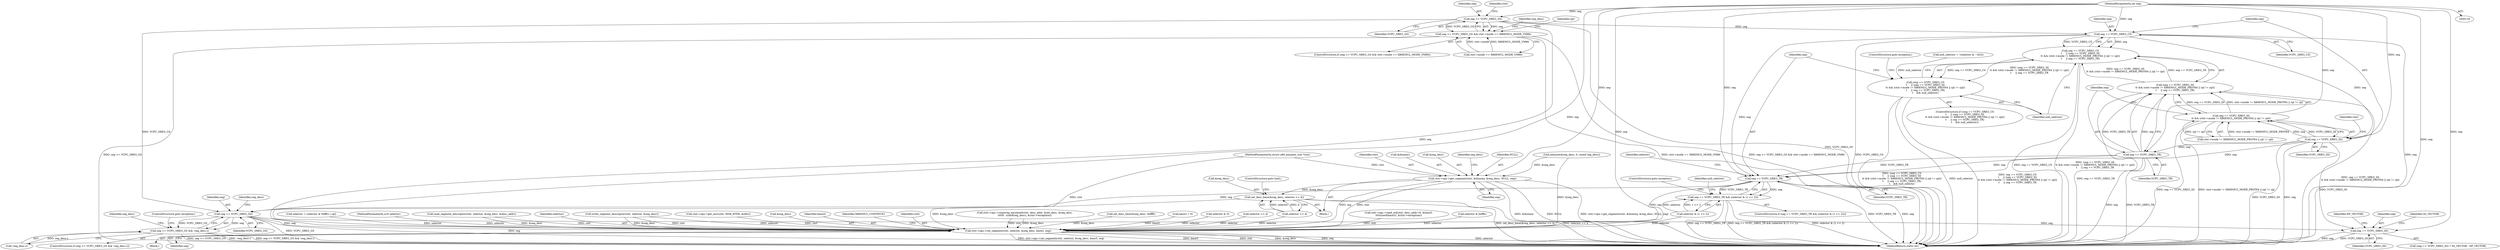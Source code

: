 digraph "1_linux_d1442d85cc30ea75f7d399474ca738e0bc96f715@del" {
"1000119" [label="(MethodParameterIn,int seg)"];
"1000162" [label="(Call,ctxt->ops->get_segment(ctxt, &dummy, &seg_desc, NULL, seg))"];
"1000170" [label="(Call,set_desc_base(&seg_desc, selector << 4))"];
"1000546" [label="(Call,ctxt->ops->set_segment(ctxt, selector, &seg_desc, base3, seg))"];
"1000180" [label="(Call,seg <= VCPU_SREG_GS)"];
"1000179" [label="(Call,seg <= VCPU_SREG_GS && ctxt->mode == X86EMUL_MODE_VM86)"];
"1000228" [label="(Call,seg == VCPU_SREG_CS)"];
"1000227" [label="(Call,seg == VCPU_SREG_CS\n\t     || (seg == VCPU_SREG_SS\n\t\t && (ctxt->mode != X86EMUL_MODE_PROT64 || rpl != cpl))\n\t     || seg == VCPU_SREG_TR)"];
"1000226" [label="(Call,(seg == VCPU_SREG_CS\n\t     || (seg == VCPU_SREG_SS\n\t\t && (ctxt->mode != X86EMUL_MODE_PROT64 || rpl != cpl))\n\t     || seg == VCPU_SREG_TR)\n\t    && null_selector)"];
"1000233" [label="(Call,seg == VCPU_SREG_SS)"];
"1000232" [label="(Call,seg == VCPU_SREG_SS\n\t\t && (ctxt->mode != X86EMUL_MODE_PROT64 || rpl != cpl))"];
"1000231" [label="(Call,(seg == VCPU_SREG_SS\n\t\t && (ctxt->mode != X86EMUL_MODE_PROT64 || rpl != cpl))\n\t     || seg == VCPU_SREG_TR)"];
"1000245" [label="(Call,seg == VCPU_SREG_TR)"];
"1000252" [label="(Call,seg == VCPU_SREG_TR)"];
"1000251" [label="(Call,seg == VCPU_SREG_TR && (selector & (1 << 2)))"];
"1000292" [label="(Call,seg <= VCPU_SREG_GS)"];
"1000291" [label="(Call,seg <= VCPU_SREG_GS && !seg_desc.s)"];
"1000309" [label="(Call,seg == VCPU_SREG_SS)"];
"1000163" [label="(Identifier,ctxt)"];
"1000122" [label="(Block,)"];
"1000171" [label="(Call,&seg_desc)"];
"1000256" [label="(Identifier,selector)"];
"1000247" [label="(Identifier,VCPU_SREG_TR)"];
"1000313" [label="(Identifier,NP_VECTOR)"];
"1000232" [label="(Call,seg == VCPU_SREG_SS\n\t\t && (ctxt->mode != X86EMUL_MODE_PROT64 || rpl != cpl))"];
"1000176" [label="(ControlStructure,goto load;)"];
"1000551" [label="(Identifier,base3)"];
"1000183" [label="(Call,ctxt->mode == X86EMUL_MODE_VM86)"];
"1000281" [label="(Call,selector & 0xfffc)"];
"1000397" [label="(Call,selector = (selector & 0xfffc) | cpl)"];
"1000118" [label="(MethodParameterIn,u16 selector)"];
"1000262" [label="(Identifier,null_selector)"];
"1000245" [label="(Call,seg == VCPU_SREG_TR)"];
"1000266" [label="(Call,read_segment_descriptor(ctxt, selector, &seg_desc, &desc_addr))"];
"1000225" [label="(ControlStructure,if ((seg == VCPU_SREG_CS\n\t     || (seg == VCPU_SREG_SS\n\t\t && (ctxt->mode != X86EMUL_MODE_PROT64 || rpl != cpl))\n\t     || seg == VCPU_SREG_TR)\n\t    && null_selector))"];
"1000149" [label="(Call,memset(&seg_desc, 0, sizeof seg_desc))"];
"1000546" [label="(Call,ctxt->ops->set_segment(ctxt, selector, &seg_desc, base3, seg))"];
"1000291" [label="(Call,seg <= VCPU_SREG_GS && !seg_desc.s)"];
"1000548" [label="(Identifier,selector)"];
"1000505" [label="(Call,write_segment_descriptor(ctxt, selector, &seg_desc))"];
"1000255" [label="(Call,selector & (1 << 2))"];
"1000387" [label="(Call,ctxt->ops->get_msr(ctxt, MSR_EFER, &efer))"];
"1000293" [label="(Identifier,seg)"];
"1000290" [label="(ControlStructure,if (seg <= VCPU_SREG_GS && !seg_desc.s))"];
"1000549" [label="(Call,&seg_desc)"];
"1000294" [label="(Identifier,VCPU_SREG_GS)"];
"1000309" [label="(Call,seg == VCPU_SREG_SS)"];
"1000297" [label="(Identifier,seg_desc)"];
"1000182" [label="(Identifier,VCPU_SREG_GS)"];
"1000169" [label="(Identifier,seg)"];
"1000164" [label="(Call,&dummy)"];
"1000170" [label="(Call,set_desc_base(&seg_desc, selector << 4))"];
"1000249" [label="(ControlStructure,goto exception;)"];
"1000179" [label="(Call,seg <= VCPU_SREG_GS && ctxt->mode == X86EMUL_MODE_VM86)"];
"1000166" [label="(Call,&seg_desc)"];
"1000173" [label="(Call,selector << 4)"];
"1000172" [label="(Identifier,seg_desc)"];
"1000161" [label="(Block,)"];
"1000250" [label="(ControlStructure,if (seg == VCPU_SREG_TR && (selector & (1 << 2))))"];
"1000308" [label="(Call,(seg == VCPU_SREG_SS) ? SS_VECTOR : NP_VECTOR)"];
"1000310" [label="(Identifier,seg)"];
"1000226" [label="(Call,(seg == VCPU_SREG_CS\n\t     || (seg == VCPU_SREG_SS\n\t\t && (ctxt->mode != X86EMUL_MODE_PROT64 || rpl != cpl))\n\t     || seg == VCPU_SREG_TR)\n\t    && null_selector)"];
"1000239" [label="(Identifier,ctxt)"];
"1000221" [label="(Identifier,rpl)"];
"1000180" [label="(Call,seg <= VCPU_SREG_GS)"];
"1000168" [label="(Identifier,NULL)"];
"1000228" [label="(Call,seg == VCPU_SREG_CS)"];
"1000295" [label="(Call,!seg_desc.s)"];
"1000185" [label="(Identifier,ctxt)"];
"1000234" [label="(Identifier,seg)"];
"1000253" [label="(Identifier,seg)"];
"1000248" [label="(Identifier,null_selector)"];
"1000231" [label="(Call,(seg == VCPU_SREG_SS\n\t\t && (ctxt->mode != X86EMUL_MODE_PROT64 || rpl != cpl))\n\t     || seg == VCPU_SREG_TR)"];
"1000136" [label="(Call,null_selector = !(selector & ~0x3))"];
"1000554" [label="(Identifier,X86EMUL_CONTINUE)"];
"1000254" [label="(Identifier,VCPU_SREG_TR)"];
"1000547" [label="(Identifier,ctxt)"];
"1000117" [label="(MethodParameterIn,struct x86_emulate_ctxt *ctxt)"];
"1000252" [label="(Call,seg == VCPU_SREG_TR)"];
"1000562" [label="(MethodReturn,static int)"];
"1000433" [label="(Call,ctxt->ops->cmpxchg_emulated(ctxt, desc_addr, &old_desc, &seg_desc,\n\t\t\t\t\t\t  sizeof(seg_desc), &ctxt->exception))"];
"1000195" [label="(Call,set_desc_limit(&seg_desc, 0xffff))"];
"1000229" [label="(Identifier,seg)"];
"1000235" [label="(Identifier,VCPU_SREG_SS)"];
"1000303" [label="(Identifier,seg_desc)"];
"1000227" [label="(Call,seg == VCPU_SREG_CS\n\t     || (seg == VCPU_SREG_SS\n\t\t && (ctxt->mode != X86EMUL_MODE_PROT64 || rpl != cpl))\n\t     || seg == VCPU_SREG_TR)"];
"1000299" [label="(ControlStructure,goto exception;)"];
"1000236" [label="(Call,ctxt->mode != X86EMUL_MODE_PROT64 || rpl != cpl)"];
"1000230" [label="(Identifier,VCPU_SREG_CS)"];
"1000260" [label="(ControlStructure,goto exception;)"];
"1000233" [label="(Call,seg == VCPU_SREG_SS)"];
"1000312" [label="(Identifier,SS_VECTOR)"];
"1000552" [label="(Identifier,seg)"];
"1000178" [label="(ControlStructure,if (seg <= VCPU_SREG_GS && ctxt->mode == X86EMUL_MODE_VM86))"];
"1000146" [label="(Call,base3 = 0)"];
"1000222" [label="(Call,selector & 3)"];
"1000251" [label="(Call,seg == VCPU_SREG_TR && (selector & (1 << 2)))"];
"1000192" [label="(Call,selector << 4)"];
"1000119" [label="(MethodParameterIn,int seg)"];
"1000526" [label="(Call,ctxt->ops->read_std(ctxt, desc_addr+8, &base3,\n\t\t\t\tsizeof(base3), &ctxt->exception))"];
"1000181" [label="(Identifier,seg)"];
"1000246" [label="(Identifier,seg)"];
"1000191" [label="(Identifier,seg_desc)"];
"1000311" [label="(Identifier,VCPU_SREG_SS)"];
"1000162" [label="(Call,ctxt->ops->get_segment(ctxt, &dummy, &seg_desc, NULL, seg))"];
"1000292" [label="(Call,seg <= VCPU_SREG_GS)"];
"1000119" -> "1000116"  [label="AST: "];
"1000119" -> "1000562"  [label="DDG: seg"];
"1000119" -> "1000162"  [label="DDG: seg"];
"1000119" -> "1000180"  [label="DDG: seg"];
"1000119" -> "1000228"  [label="DDG: seg"];
"1000119" -> "1000233"  [label="DDG: seg"];
"1000119" -> "1000245"  [label="DDG: seg"];
"1000119" -> "1000252"  [label="DDG: seg"];
"1000119" -> "1000292"  [label="DDG: seg"];
"1000119" -> "1000309"  [label="DDG: seg"];
"1000119" -> "1000546"  [label="DDG: seg"];
"1000162" -> "1000161"  [label="AST: "];
"1000162" -> "1000169"  [label="CFG: "];
"1000163" -> "1000162"  [label="AST: "];
"1000164" -> "1000162"  [label="AST: "];
"1000166" -> "1000162"  [label="AST: "];
"1000168" -> "1000162"  [label="AST: "];
"1000169" -> "1000162"  [label="AST: "];
"1000172" -> "1000162"  [label="CFG: "];
"1000162" -> "1000562"  [label="DDG: NULL"];
"1000162" -> "1000562"  [label="DDG: &dummy"];
"1000162" -> "1000562"  [label="DDG: ctxt->ops->get_segment(ctxt, &dummy, &seg_desc, NULL, seg)"];
"1000117" -> "1000162"  [label="DDG: ctxt"];
"1000149" -> "1000162"  [label="DDG: &seg_desc"];
"1000162" -> "1000170"  [label="DDG: &seg_desc"];
"1000162" -> "1000546"  [label="DDG: ctxt"];
"1000162" -> "1000546"  [label="DDG: seg"];
"1000170" -> "1000161"  [label="AST: "];
"1000170" -> "1000173"  [label="CFG: "];
"1000171" -> "1000170"  [label="AST: "];
"1000173" -> "1000170"  [label="AST: "];
"1000176" -> "1000170"  [label="CFG: "];
"1000170" -> "1000562"  [label="DDG: selector << 4"];
"1000170" -> "1000562"  [label="DDG: set_desc_base(&seg_desc, selector << 4)"];
"1000173" -> "1000170"  [label="DDG: selector"];
"1000173" -> "1000170"  [label="DDG: 4"];
"1000170" -> "1000546"  [label="DDG: &seg_desc"];
"1000546" -> "1000122"  [label="AST: "];
"1000546" -> "1000552"  [label="CFG: "];
"1000547" -> "1000546"  [label="AST: "];
"1000548" -> "1000546"  [label="AST: "];
"1000549" -> "1000546"  [label="AST: "];
"1000551" -> "1000546"  [label="AST: "];
"1000552" -> "1000546"  [label="AST: "];
"1000554" -> "1000546"  [label="CFG: "];
"1000546" -> "1000562"  [label="DDG: selector"];
"1000546" -> "1000562"  [label="DDG: ctxt->ops->set_segment(ctxt, selector, &seg_desc, base3, seg)"];
"1000546" -> "1000562"  [label="DDG: base3"];
"1000546" -> "1000562"  [label="DDG: ctxt"];
"1000546" -> "1000562"  [label="DDG: &seg_desc"];
"1000546" -> "1000562"  [label="DDG: seg"];
"1000505" -> "1000546"  [label="DDG: ctxt"];
"1000505" -> "1000546"  [label="DDG: selector"];
"1000505" -> "1000546"  [label="DDG: &seg_desc"];
"1000433" -> "1000546"  [label="DDG: ctxt"];
"1000433" -> "1000546"  [label="DDG: &seg_desc"];
"1000266" -> "1000546"  [label="DDG: ctxt"];
"1000266" -> "1000546"  [label="DDG: &seg_desc"];
"1000387" -> "1000546"  [label="DDG: ctxt"];
"1000526" -> "1000546"  [label="DDG: ctxt"];
"1000117" -> "1000546"  [label="DDG: ctxt"];
"1000397" -> "1000546"  [label="DDG: selector"];
"1000192" -> "1000546"  [label="DDG: selector"];
"1000255" -> "1000546"  [label="DDG: selector"];
"1000173" -> "1000546"  [label="DDG: selector"];
"1000222" -> "1000546"  [label="DDG: selector"];
"1000281" -> "1000546"  [label="DDG: selector"];
"1000118" -> "1000546"  [label="DDG: selector"];
"1000149" -> "1000546"  [label="DDG: &seg_desc"];
"1000195" -> "1000546"  [label="DDG: &seg_desc"];
"1000146" -> "1000546"  [label="DDG: base3"];
"1000292" -> "1000546"  [label="DDG: seg"];
"1000180" -> "1000546"  [label="DDG: seg"];
"1000252" -> "1000546"  [label="DDG: seg"];
"1000180" -> "1000179"  [label="AST: "];
"1000180" -> "1000182"  [label="CFG: "];
"1000181" -> "1000180"  [label="AST: "];
"1000182" -> "1000180"  [label="AST: "];
"1000185" -> "1000180"  [label="CFG: "];
"1000179" -> "1000180"  [label="CFG: "];
"1000180" -> "1000562"  [label="DDG: VCPU_SREG_GS"];
"1000180" -> "1000179"  [label="DDG: seg"];
"1000180" -> "1000179"  [label="DDG: VCPU_SREG_GS"];
"1000180" -> "1000228"  [label="DDG: seg"];
"1000180" -> "1000292"  [label="DDG: VCPU_SREG_GS"];
"1000179" -> "1000178"  [label="AST: "];
"1000179" -> "1000183"  [label="CFG: "];
"1000183" -> "1000179"  [label="AST: "];
"1000191" -> "1000179"  [label="CFG: "];
"1000221" -> "1000179"  [label="CFG: "];
"1000179" -> "1000562"  [label="DDG: seg <= VCPU_SREG_GS && ctxt->mode == X86EMUL_MODE_VM86"];
"1000179" -> "1000562"  [label="DDG: seg <= VCPU_SREG_GS"];
"1000179" -> "1000562"  [label="DDG: ctxt->mode == X86EMUL_MODE_VM86"];
"1000183" -> "1000179"  [label="DDG: ctxt->mode"];
"1000183" -> "1000179"  [label="DDG: X86EMUL_MODE_VM86"];
"1000228" -> "1000227"  [label="AST: "];
"1000228" -> "1000230"  [label="CFG: "];
"1000229" -> "1000228"  [label="AST: "];
"1000230" -> "1000228"  [label="AST: "];
"1000234" -> "1000228"  [label="CFG: "];
"1000227" -> "1000228"  [label="CFG: "];
"1000228" -> "1000562"  [label="DDG: seg"];
"1000228" -> "1000562"  [label="DDG: VCPU_SREG_CS"];
"1000228" -> "1000227"  [label="DDG: seg"];
"1000228" -> "1000227"  [label="DDG: VCPU_SREG_CS"];
"1000228" -> "1000233"  [label="DDG: seg"];
"1000228" -> "1000252"  [label="DDG: seg"];
"1000227" -> "1000226"  [label="AST: "];
"1000227" -> "1000231"  [label="CFG: "];
"1000231" -> "1000227"  [label="AST: "];
"1000248" -> "1000227"  [label="CFG: "];
"1000226" -> "1000227"  [label="CFG: "];
"1000227" -> "1000562"  [label="DDG: seg == VCPU_SREG_CS"];
"1000227" -> "1000562"  [label="DDG: (seg == VCPU_SREG_SS\n\t\t && (ctxt->mode != X86EMUL_MODE_PROT64 || rpl != cpl))\n\t     || seg == VCPU_SREG_TR"];
"1000227" -> "1000226"  [label="DDG: seg == VCPU_SREG_CS"];
"1000227" -> "1000226"  [label="DDG: (seg == VCPU_SREG_SS\n\t\t && (ctxt->mode != X86EMUL_MODE_PROT64 || rpl != cpl))\n\t     || seg == VCPU_SREG_TR"];
"1000231" -> "1000227"  [label="DDG: seg == VCPU_SREG_SS\n\t\t && (ctxt->mode != X86EMUL_MODE_PROT64 || rpl != cpl)"];
"1000231" -> "1000227"  [label="DDG: seg == VCPU_SREG_TR"];
"1000226" -> "1000225"  [label="AST: "];
"1000226" -> "1000248"  [label="CFG: "];
"1000248" -> "1000226"  [label="AST: "];
"1000249" -> "1000226"  [label="CFG: "];
"1000253" -> "1000226"  [label="CFG: "];
"1000226" -> "1000562"  [label="DDG: null_selector"];
"1000226" -> "1000562"  [label="DDG: seg == VCPU_SREG_CS\n\t     || (seg == VCPU_SREG_SS\n\t\t && (ctxt->mode != X86EMUL_MODE_PROT64 || rpl != cpl))\n\t     || seg == VCPU_SREG_TR"];
"1000226" -> "1000562"  [label="DDG: (seg == VCPU_SREG_CS\n\t     || (seg == VCPU_SREG_SS\n\t\t && (ctxt->mode != X86EMUL_MODE_PROT64 || rpl != cpl))\n\t     || seg == VCPU_SREG_TR)\n\t    && null_selector"];
"1000136" -> "1000226"  [label="DDG: null_selector"];
"1000233" -> "1000232"  [label="AST: "];
"1000233" -> "1000235"  [label="CFG: "];
"1000234" -> "1000233"  [label="AST: "];
"1000235" -> "1000233"  [label="AST: "];
"1000239" -> "1000233"  [label="CFG: "];
"1000232" -> "1000233"  [label="CFG: "];
"1000233" -> "1000562"  [label="DDG: VCPU_SREG_SS"];
"1000233" -> "1000562"  [label="DDG: seg"];
"1000233" -> "1000232"  [label="DDG: seg"];
"1000233" -> "1000232"  [label="DDG: VCPU_SREG_SS"];
"1000233" -> "1000245"  [label="DDG: seg"];
"1000233" -> "1000252"  [label="DDG: seg"];
"1000233" -> "1000309"  [label="DDG: VCPU_SREG_SS"];
"1000232" -> "1000231"  [label="AST: "];
"1000232" -> "1000236"  [label="CFG: "];
"1000236" -> "1000232"  [label="AST: "];
"1000246" -> "1000232"  [label="CFG: "];
"1000231" -> "1000232"  [label="CFG: "];
"1000232" -> "1000562"  [label="DDG: ctxt->mode != X86EMUL_MODE_PROT64 || rpl != cpl"];
"1000232" -> "1000562"  [label="DDG: seg == VCPU_SREG_SS"];
"1000232" -> "1000231"  [label="DDG: seg == VCPU_SREG_SS"];
"1000232" -> "1000231"  [label="DDG: ctxt->mode != X86EMUL_MODE_PROT64 || rpl != cpl"];
"1000236" -> "1000232"  [label="DDG: ctxt->mode != X86EMUL_MODE_PROT64"];
"1000236" -> "1000232"  [label="DDG: rpl != cpl"];
"1000231" -> "1000245"  [label="CFG: "];
"1000245" -> "1000231"  [label="AST: "];
"1000231" -> "1000562"  [label="DDG: seg == VCPU_SREG_SS\n\t\t && (ctxt->mode != X86EMUL_MODE_PROT64 || rpl != cpl)"];
"1000231" -> "1000562"  [label="DDG: seg == VCPU_SREG_TR"];
"1000245" -> "1000231"  [label="DDG: seg"];
"1000245" -> "1000231"  [label="DDG: VCPU_SREG_TR"];
"1000245" -> "1000247"  [label="CFG: "];
"1000246" -> "1000245"  [label="AST: "];
"1000247" -> "1000245"  [label="AST: "];
"1000245" -> "1000562"  [label="DDG: seg"];
"1000245" -> "1000562"  [label="DDG: VCPU_SREG_TR"];
"1000245" -> "1000252"  [label="DDG: seg"];
"1000245" -> "1000252"  [label="DDG: VCPU_SREG_TR"];
"1000252" -> "1000251"  [label="AST: "];
"1000252" -> "1000254"  [label="CFG: "];
"1000253" -> "1000252"  [label="AST: "];
"1000254" -> "1000252"  [label="AST: "];
"1000256" -> "1000252"  [label="CFG: "];
"1000251" -> "1000252"  [label="CFG: "];
"1000252" -> "1000562"  [label="DDG: seg"];
"1000252" -> "1000562"  [label="DDG: VCPU_SREG_TR"];
"1000252" -> "1000251"  [label="DDG: seg"];
"1000252" -> "1000251"  [label="DDG: VCPU_SREG_TR"];
"1000252" -> "1000292"  [label="DDG: seg"];
"1000251" -> "1000250"  [label="AST: "];
"1000251" -> "1000255"  [label="CFG: "];
"1000255" -> "1000251"  [label="AST: "];
"1000260" -> "1000251"  [label="CFG: "];
"1000262" -> "1000251"  [label="CFG: "];
"1000251" -> "1000562"  [label="DDG: seg == VCPU_SREG_TR && (selector & (1 << 2))"];
"1000251" -> "1000562"  [label="DDG: selector & (1 << 2)"];
"1000251" -> "1000562"  [label="DDG: seg == VCPU_SREG_TR"];
"1000255" -> "1000251"  [label="DDG: selector"];
"1000255" -> "1000251"  [label="DDG: 1 << 2"];
"1000292" -> "1000291"  [label="AST: "];
"1000292" -> "1000294"  [label="CFG: "];
"1000293" -> "1000292"  [label="AST: "];
"1000294" -> "1000292"  [label="AST: "];
"1000297" -> "1000292"  [label="CFG: "];
"1000291" -> "1000292"  [label="CFG: "];
"1000292" -> "1000562"  [label="DDG: VCPU_SREG_GS"];
"1000292" -> "1000562"  [label="DDG: seg"];
"1000292" -> "1000291"  [label="DDG: seg"];
"1000292" -> "1000291"  [label="DDG: VCPU_SREG_GS"];
"1000292" -> "1000309"  [label="DDG: seg"];
"1000291" -> "1000290"  [label="AST: "];
"1000291" -> "1000295"  [label="CFG: "];
"1000295" -> "1000291"  [label="AST: "];
"1000299" -> "1000291"  [label="CFG: "];
"1000303" -> "1000291"  [label="CFG: "];
"1000291" -> "1000562"  [label="DDG: seg <= VCPU_SREG_GS && !seg_desc.s"];
"1000291" -> "1000562"  [label="DDG: seg <= VCPU_SREG_GS"];
"1000291" -> "1000562"  [label="DDG: !seg_desc.s"];
"1000295" -> "1000291"  [label="DDG: seg_desc.s"];
"1000309" -> "1000308"  [label="AST: "];
"1000309" -> "1000311"  [label="CFG: "];
"1000310" -> "1000309"  [label="AST: "];
"1000311" -> "1000309"  [label="AST: "];
"1000312" -> "1000309"  [label="CFG: "];
"1000313" -> "1000309"  [label="CFG: "];
"1000309" -> "1000562"  [label="DDG: seg"];
"1000309" -> "1000562"  [label="DDG: VCPU_SREG_SS"];
}
